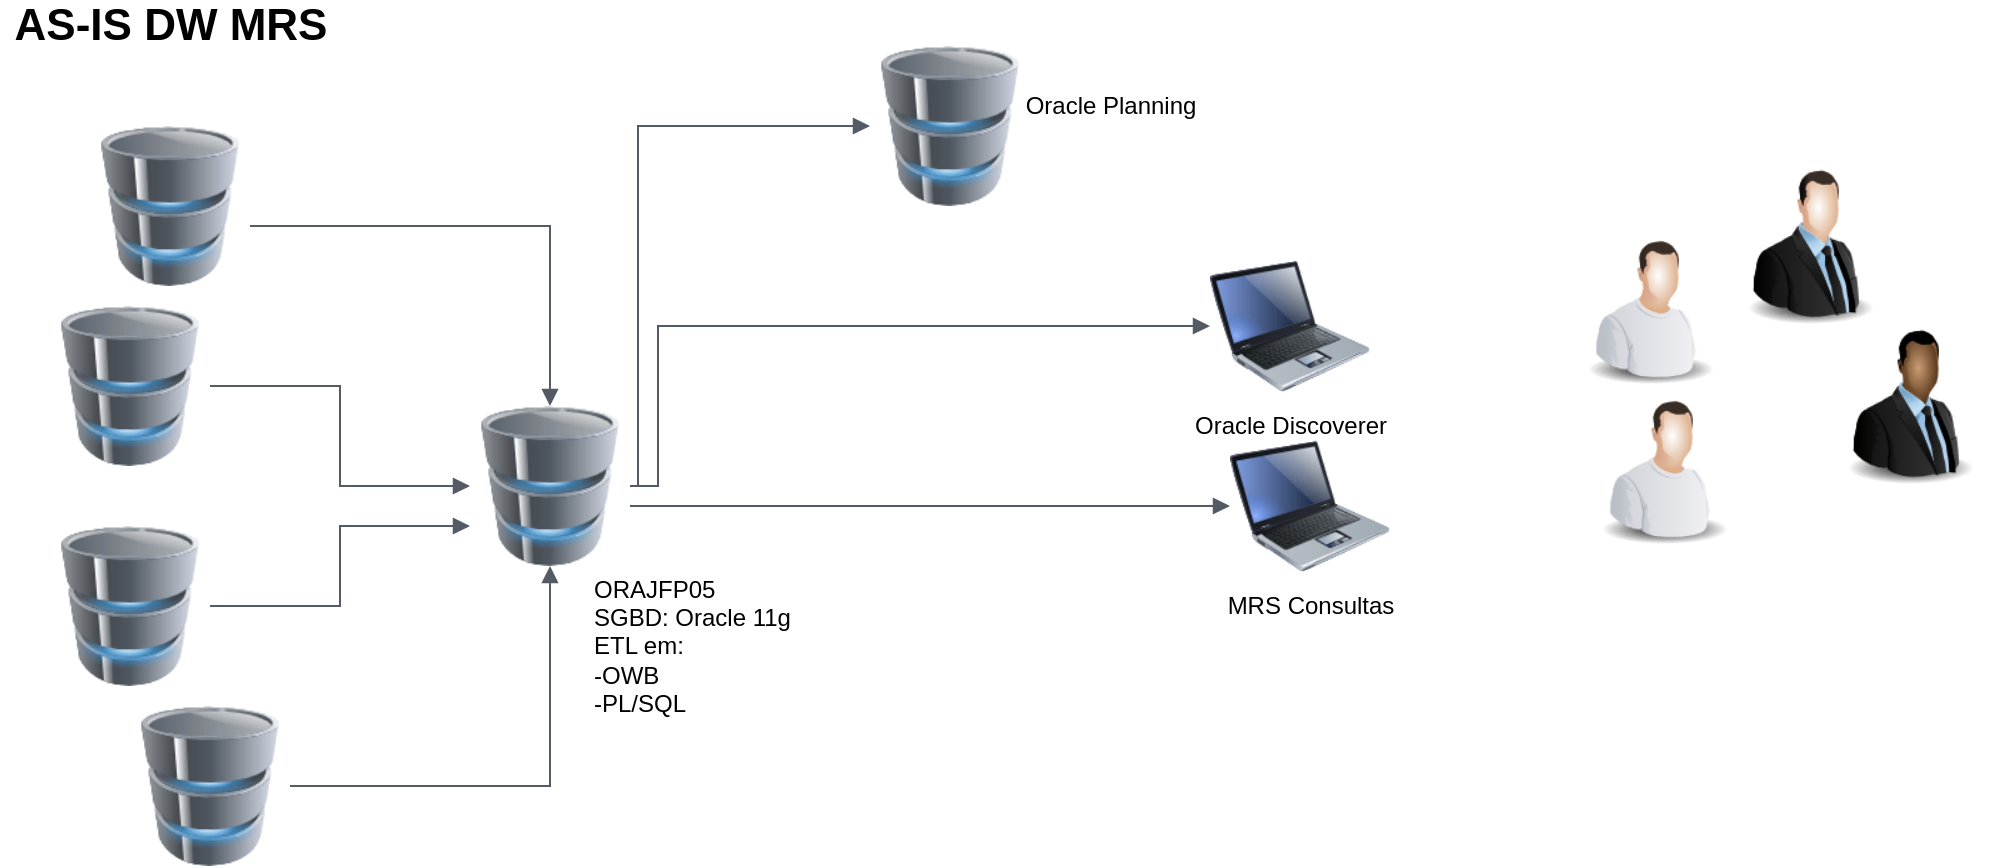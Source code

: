 <mxfile version="13.1.1" type="github">
  <diagram id="inYkrisZdpCWvH0mylS8" name="Page-1">
    <mxGraphModel dx="868" dy="482" grid="1" gridSize="10" guides="1" tooltips="1" connect="1" arrows="1" fold="1" page="1" pageScale="1" pageWidth="827" pageHeight="1169" math="0" shadow="0">
      <root>
        <mxCell id="0" />
        <mxCell id="1" parent="0" />
        <mxCell id="4Zabpoj7PgC8b4IljEoc-1" value="" style="image;html=1;labelBackgroundColor=#ffffff;image=img/lib/clip_art/people/Worker_Man_128x128.png" parent="1" vertex="1">
          <mxGeometry x="920" y="130" width="80" height="80" as="geometry" />
        </mxCell>
        <mxCell id="4Zabpoj7PgC8b4IljEoc-2" value="" style="image;html=1;labelBackgroundColor=#ffffff;image=img/lib/clip_art/people/Worker_Man_128x128.png" parent="1" vertex="1">
          <mxGeometry x="927" y="210" width="80" height="80" as="geometry" />
        </mxCell>
        <mxCell id="4Zabpoj7PgC8b4IljEoc-3" value="" style="image;html=1;labelBackgroundColor=#ffffff;image=img/lib/clip_art/people/Suit_Man_128x128.png" parent="1" vertex="1">
          <mxGeometry x="1000" y="100" width="80" height="80" as="geometry" />
        </mxCell>
        <mxCell id="4Zabpoj7PgC8b4IljEoc-4" value="" style="image;html=1;labelBackgroundColor=#ffffff;image=img/lib/clip_art/people/Suit_Man_Black_128x128.png" parent="1" vertex="1">
          <mxGeometry x="1050" y="180" width="80" height="80" as="geometry" />
        </mxCell>
        <mxCell id="4Zabpoj7PgC8b4IljEoc-5" value="" style="image;html=1;labelBackgroundColor=#ffffff;image=img/lib/clip_art/computers/Database_128x128.png" parent="1" vertex="1">
          <mxGeometry x="180" y="80" width="80" height="80" as="geometry" />
        </mxCell>
        <mxCell id="4Zabpoj7PgC8b4IljEoc-6" value="" style="image;html=1;labelBackgroundColor=#ffffff;image=img/lib/clip_art/computers/Database_128x128.png" parent="1" vertex="1">
          <mxGeometry x="160" y="170" width="80" height="80" as="geometry" />
        </mxCell>
        <mxCell id="4Zabpoj7PgC8b4IljEoc-7" value="" style="image;html=1;labelBackgroundColor=#ffffff;image=img/lib/clip_art/computers/Database_128x128.png" parent="1" vertex="1">
          <mxGeometry x="160" y="280" width="80" height="80" as="geometry" />
        </mxCell>
        <mxCell id="4Zabpoj7PgC8b4IljEoc-8" value="" style="image;html=1;labelBackgroundColor=#ffffff;image=img/lib/clip_art/computers/Database_128x128.png" parent="1" vertex="1">
          <mxGeometry x="200" y="370" width="80" height="80" as="geometry" />
        </mxCell>
        <mxCell id="4Zabpoj7PgC8b4IljEoc-9" value="" style="image;html=1;labelBackgroundColor=#ffffff;image=img/lib/clip_art/computers/Database_128x128.png" parent="1" vertex="1">
          <mxGeometry x="370" y="220" width="80" height="80" as="geometry" />
        </mxCell>
        <mxCell id="4Zabpoj7PgC8b4IljEoc-10" value="" style="edgeStyle=orthogonalEdgeStyle;html=1;endArrow=block;elbow=vertical;startArrow=none;endFill=1;strokeColor=#545B64;rounded=0;" parent="1" source="4Zabpoj7PgC8b4IljEoc-5" target="4Zabpoj7PgC8b4IljEoc-9" edge="1">
          <mxGeometry width="100" relative="1" as="geometry">
            <mxPoint x="300" y="130" as="sourcePoint" />
            <mxPoint x="400" y="130" as="targetPoint" />
            <Array as="points">
              <mxPoint x="410" y="130" />
            </Array>
          </mxGeometry>
        </mxCell>
        <mxCell id="4Zabpoj7PgC8b4IljEoc-11" value="" style="edgeStyle=orthogonalEdgeStyle;html=1;endArrow=block;elbow=vertical;startArrow=none;endFill=1;strokeColor=#545B64;rounded=0;" parent="1" source="4Zabpoj7PgC8b4IljEoc-6" target="4Zabpoj7PgC8b4IljEoc-9" edge="1">
          <mxGeometry width="100" relative="1" as="geometry">
            <mxPoint x="500" y="230" as="sourcePoint" />
            <mxPoint x="600" y="230" as="targetPoint" />
          </mxGeometry>
        </mxCell>
        <mxCell id="4Zabpoj7PgC8b4IljEoc-12" value="" style="edgeStyle=orthogonalEdgeStyle;html=1;endArrow=block;elbow=vertical;startArrow=none;endFill=1;strokeColor=#545B64;rounded=0;entryX=0;entryY=0.75;entryDx=0;entryDy=0;" parent="1" source="4Zabpoj7PgC8b4IljEoc-7" target="4Zabpoj7PgC8b4IljEoc-9" edge="1">
          <mxGeometry width="100" relative="1" as="geometry">
            <mxPoint x="240" y="340" as="sourcePoint" />
            <mxPoint x="340" y="340" as="targetPoint" />
          </mxGeometry>
        </mxCell>
        <mxCell id="4Zabpoj7PgC8b4IljEoc-13" value="" style="edgeStyle=orthogonalEdgeStyle;html=1;endArrow=block;elbow=vertical;startArrow=none;endFill=1;strokeColor=#545B64;rounded=0;entryX=0.5;entryY=1;entryDx=0;entryDy=0;" parent="1" source="4Zabpoj7PgC8b4IljEoc-8" target="4Zabpoj7PgC8b4IljEoc-9" edge="1">
          <mxGeometry width="100" relative="1" as="geometry">
            <mxPoint x="500" y="230" as="sourcePoint" />
            <mxPoint x="600" y="230" as="targetPoint" />
            <Array as="points">
              <mxPoint x="410" y="410" />
            </Array>
          </mxGeometry>
        </mxCell>
        <mxCell id="4Zabpoj7PgC8b4IljEoc-14" value="&lt;font size=&quot;1&quot;&gt;&lt;b style=&quot;font-size: 22px&quot;&gt;AS-IS DW MRS&lt;/b&gt;&lt;/font&gt;" style="text;html=1;resizable=0;autosize=1;align=center;verticalAlign=middle;points=[];fillColor=none;strokeColor=none;rounded=0;" parent="1" vertex="1">
          <mxGeometry x="135" y="20" width="170" height="20" as="geometry" />
        </mxCell>
        <mxCell id="YMRhmF-9sDAdHVnkn950-1" value="ORAJFP05&lt;br&gt;SGBD: Oracle 11g&lt;br&gt;ETL em:&lt;br&gt;-OWB&lt;br&gt;-PL/SQL" style="text;html=1;resizable=0;autosize=1;align=left;verticalAlign=middle;points=[];fillColor=none;strokeColor=none;rounded=0;textDirection=ltr;" vertex="1" parent="1">
          <mxGeometry x="430" y="300" width="110" height="80" as="geometry" />
        </mxCell>
        <mxCell id="YMRhmF-9sDAdHVnkn950-2" value="" style="image;html=1;labelBackgroundColor=#ffffff;image=img/lib/clip_art/computers/Laptop_128x128.png;align=left;" vertex="1" parent="1">
          <mxGeometry x="740" y="140" width="80" height="80" as="geometry" />
        </mxCell>
        <mxCell id="YMRhmF-9sDAdHVnkn950-3" value="" style="image;html=1;labelBackgroundColor=#ffffff;image=img/lib/clip_art/computers/Database_128x128.png;align=left;" vertex="1" parent="1">
          <mxGeometry x="570" y="40" width="80" height="80" as="geometry" />
        </mxCell>
        <mxCell id="YMRhmF-9sDAdHVnkn950-4" value="" style="edgeStyle=orthogonalEdgeStyle;html=1;endArrow=block;elbow=vertical;startArrow=none;endFill=1;strokeColor=#545B64;rounded=0;" edge="1" parent="1" source="4Zabpoj7PgC8b4IljEoc-9" target="YMRhmF-9sDAdHVnkn950-3">
          <mxGeometry width="100" relative="1" as="geometry">
            <mxPoint x="270" y="140" as="sourcePoint" />
            <mxPoint x="420" y="230" as="targetPoint" />
            <Array as="points">
              <mxPoint x="454" y="260" />
              <mxPoint x="454" y="80" />
            </Array>
          </mxGeometry>
        </mxCell>
        <mxCell id="YMRhmF-9sDAdHVnkn950-5" value="Oracle Planning" style="text;html=1;resizable=0;autosize=1;align=center;verticalAlign=middle;points=[];fillColor=none;strokeColor=none;rounded=0;" vertex="1" parent="1">
          <mxGeometry x="640" y="60" width="100" height="20" as="geometry" />
        </mxCell>
        <mxCell id="YMRhmF-9sDAdHVnkn950-6" value="" style="edgeStyle=orthogonalEdgeStyle;html=1;endArrow=block;elbow=vertical;startArrow=none;endFill=1;strokeColor=#545B64;rounded=0;exitX=1;exitY=0.5;exitDx=0;exitDy=0;" edge="1" parent="1" source="4Zabpoj7PgC8b4IljEoc-9" target="YMRhmF-9sDAdHVnkn950-2">
          <mxGeometry width="100" relative="1" as="geometry">
            <mxPoint x="464" y="261.04" as="sourcePoint" />
            <mxPoint x="730" y="190" as="targetPoint" />
            <Array as="points">
              <mxPoint x="464" y="260" />
              <mxPoint x="464" y="180" />
            </Array>
          </mxGeometry>
        </mxCell>
        <mxCell id="YMRhmF-9sDAdHVnkn950-7" value="Oracle Discoverer" style="text;html=1;resizable=0;autosize=1;align=center;verticalAlign=middle;points=[];fillColor=none;strokeColor=none;rounded=0;" vertex="1" parent="1">
          <mxGeometry x="725" y="220" width="110" height="20" as="geometry" />
        </mxCell>
        <mxCell id="YMRhmF-9sDAdHVnkn950-8" value="" style="image;html=1;labelBackgroundColor=#ffffff;image=img/lib/clip_art/computers/Laptop_128x128.png;align=left;" vertex="1" parent="1">
          <mxGeometry x="750" y="230" width="80" height="80" as="geometry" />
        </mxCell>
        <mxCell id="YMRhmF-9sDAdHVnkn950-9" value="" style="edgeStyle=orthogonalEdgeStyle;html=1;endArrow=block;elbow=vertical;startArrow=none;endFill=1;strokeColor=#545B64;rounded=0;" edge="1" parent="1" target="YMRhmF-9sDAdHVnkn950-8" source="4Zabpoj7PgC8b4IljEoc-9">
          <mxGeometry width="100" relative="1" as="geometry">
            <mxPoint x="460" y="350" as="sourcePoint" />
            <mxPoint x="740" y="280" as="targetPoint" />
            <Array as="points">
              <mxPoint x="460" y="270" />
              <mxPoint x="460" y="270" />
            </Array>
          </mxGeometry>
        </mxCell>
        <mxCell id="YMRhmF-9sDAdHVnkn950-10" value="MRS Consultas" style="text;html=1;resizable=0;autosize=1;align=center;verticalAlign=middle;points=[];fillColor=none;strokeColor=none;rounded=0;" vertex="1" parent="1">
          <mxGeometry x="740" y="310" width="100" height="20" as="geometry" />
        </mxCell>
      </root>
    </mxGraphModel>
  </diagram>
</mxfile>

